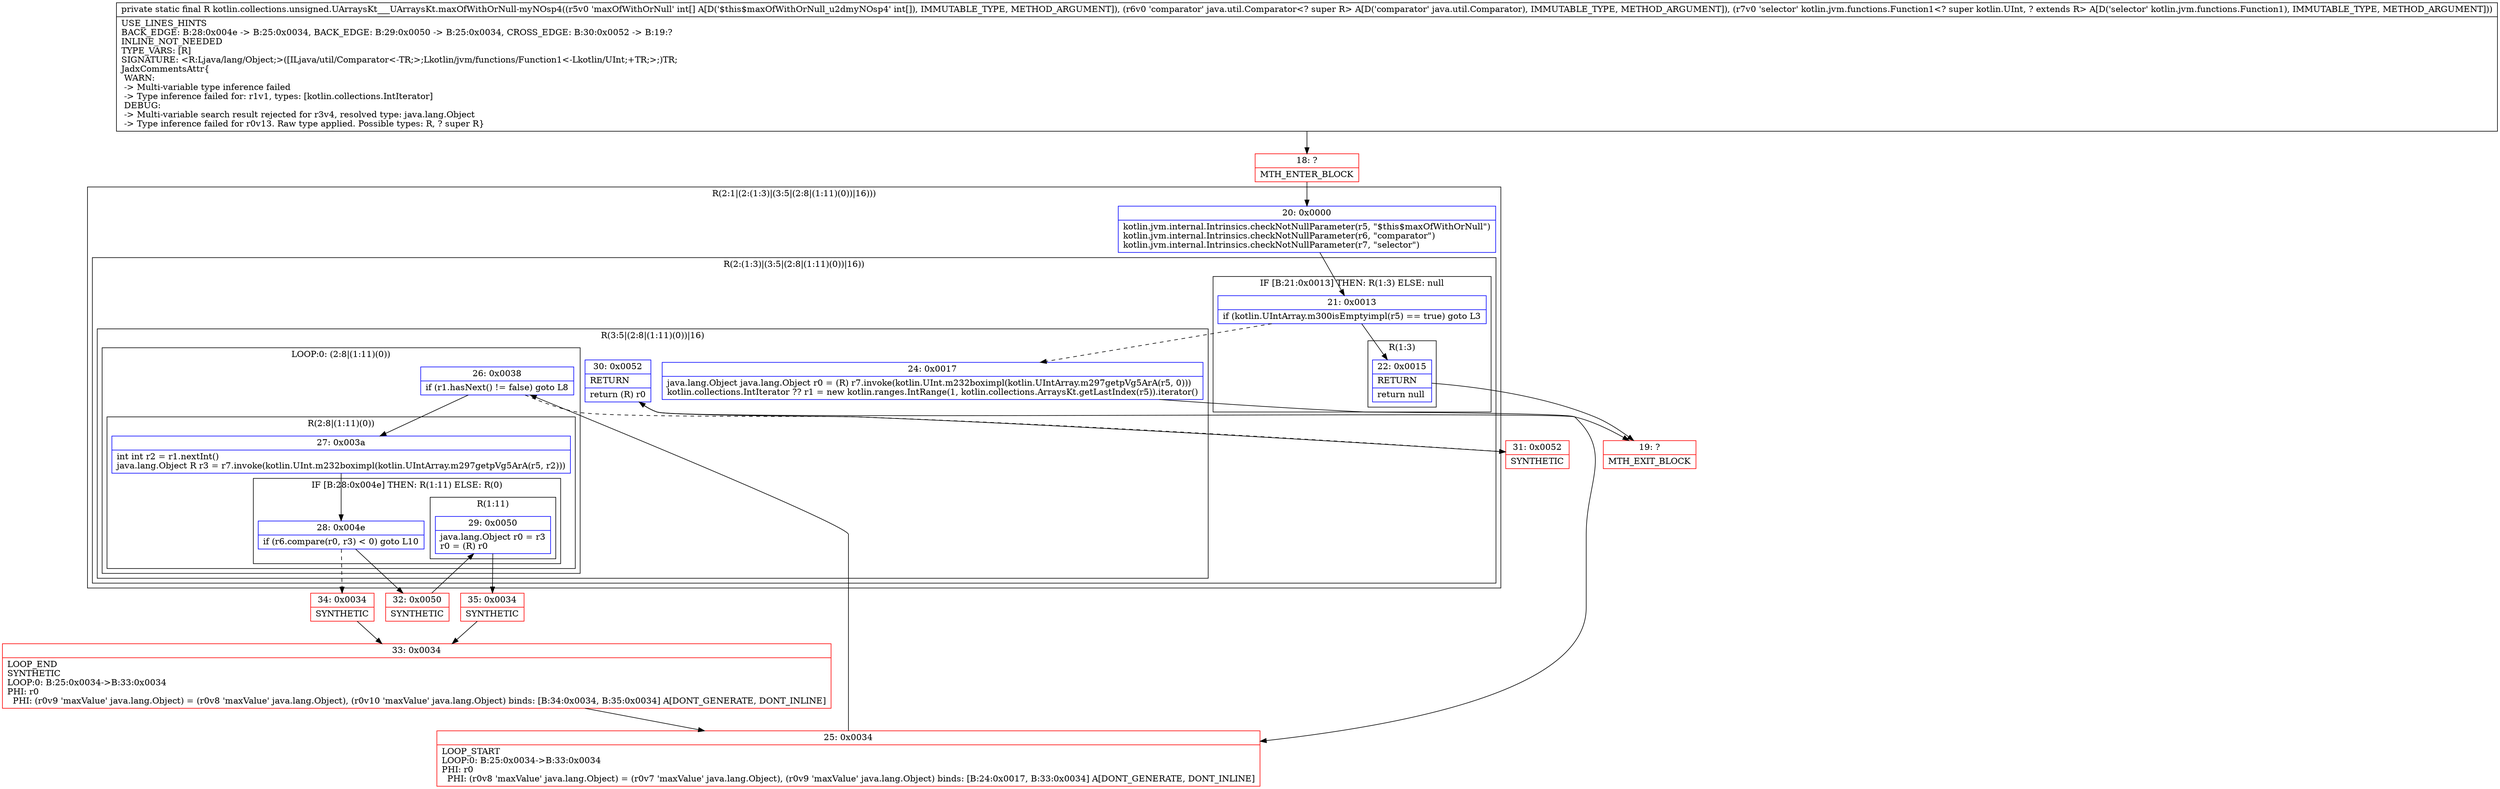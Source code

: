 digraph "CFG forkotlin.collections.unsigned.UArraysKt___UArraysKt.maxOfWithOrNull\-myNOsp4([ILjava\/util\/Comparator;Lkotlin\/jvm\/functions\/Function1;)Ljava\/lang\/Object;" {
subgraph cluster_Region_1342940993 {
label = "R(2:1|(2:(1:3)|(3:5|(2:8|(1:11)(0))|16)))";
node [shape=record,color=blue];
Node_20 [shape=record,label="{20\:\ 0x0000|kotlin.jvm.internal.Intrinsics.checkNotNullParameter(r5, \"$this$maxOfWithOrNull\")\lkotlin.jvm.internal.Intrinsics.checkNotNullParameter(r6, \"comparator\")\lkotlin.jvm.internal.Intrinsics.checkNotNullParameter(r7, \"selector\")\l}"];
subgraph cluster_Region_869380195 {
label = "R(2:(1:3)|(3:5|(2:8|(1:11)(0))|16))";
node [shape=record,color=blue];
subgraph cluster_IfRegion_1985646316 {
label = "IF [B:21:0x0013] THEN: R(1:3) ELSE: null";
node [shape=record,color=blue];
Node_21 [shape=record,label="{21\:\ 0x0013|if (kotlin.UIntArray.m300isEmptyimpl(r5) == true) goto L3\l}"];
subgraph cluster_Region_1107940303 {
label = "R(1:3)";
node [shape=record,color=blue];
Node_22 [shape=record,label="{22\:\ 0x0015|RETURN\l|return null\l}"];
}
}
subgraph cluster_Region_2023055807 {
label = "R(3:5|(2:8|(1:11)(0))|16)";
node [shape=record,color=blue];
Node_24 [shape=record,label="{24\:\ 0x0017|java.lang.Object java.lang.Object r0 = (R) r7.invoke(kotlin.UInt.m232boximpl(kotlin.UIntArray.m297getpVg5ArA(r5, 0)))\lkotlin.collections.IntIterator ?? r1 = new kotlin.ranges.IntRange(1, kotlin.collections.ArraysKt.getLastIndex(r5)).iterator()\l}"];
subgraph cluster_LoopRegion_261820034 {
label = "LOOP:0: (2:8|(1:11)(0))";
node [shape=record,color=blue];
Node_26 [shape=record,label="{26\:\ 0x0038|if (r1.hasNext() != false) goto L8\l}"];
subgraph cluster_Region_1557143127 {
label = "R(2:8|(1:11)(0))";
node [shape=record,color=blue];
Node_27 [shape=record,label="{27\:\ 0x003a|int int r2 = r1.nextInt()\ljava.lang.Object R r3 = r7.invoke(kotlin.UInt.m232boximpl(kotlin.UIntArray.m297getpVg5ArA(r5, r2)))\l}"];
subgraph cluster_IfRegion_962846466 {
label = "IF [B:28:0x004e] THEN: R(1:11) ELSE: R(0)";
node [shape=record,color=blue];
Node_28 [shape=record,label="{28\:\ 0x004e|if (r6.compare(r0, r3) \< 0) goto L10\l}"];
subgraph cluster_Region_1533176086 {
label = "R(1:11)";
node [shape=record,color=blue];
Node_29 [shape=record,label="{29\:\ 0x0050|java.lang.Object r0 = r3\lr0 = (R) r0\l}"];
}
subgraph cluster_Region_1337279840 {
label = "R(0)";
node [shape=record,color=blue];
}
}
}
}
Node_30 [shape=record,label="{30\:\ 0x0052|RETURN\l|return (R) r0\l}"];
}
}
}
Node_18 [shape=record,color=red,label="{18\:\ ?|MTH_ENTER_BLOCK\l}"];
Node_19 [shape=record,color=red,label="{19\:\ ?|MTH_EXIT_BLOCK\l}"];
Node_25 [shape=record,color=red,label="{25\:\ 0x0034|LOOP_START\lLOOP:0: B:25:0x0034\-\>B:33:0x0034\lPHI: r0 \l  PHI: (r0v8 'maxValue' java.lang.Object) = (r0v7 'maxValue' java.lang.Object), (r0v9 'maxValue' java.lang.Object) binds: [B:24:0x0017, B:33:0x0034] A[DONT_GENERATE, DONT_INLINE]\l}"];
Node_32 [shape=record,color=red,label="{32\:\ 0x0050|SYNTHETIC\l}"];
Node_35 [shape=record,color=red,label="{35\:\ 0x0034|SYNTHETIC\l}"];
Node_33 [shape=record,color=red,label="{33\:\ 0x0034|LOOP_END\lSYNTHETIC\lLOOP:0: B:25:0x0034\-\>B:33:0x0034\lPHI: r0 \l  PHI: (r0v9 'maxValue' java.lang.Object) = (r0v8 'maxValue' java.lang.Object), (r0v10 'maxValue' java.lang.Object) binds: [B:34:0x0034, B:35:0x0034] A[DONT_GENERATE, DONT_INLINE]\l}"];
Node_34 [shape=record,color=red,label="{34\:\ 0x0034|SYNTHETIC\l}"];
Node_31 [shape=record,color=red,label="{31\:\ 0x0052|SYNTHETIC\l}"];
MethodNode[shape=record,label="{private static final R kotlin.collections.unsigned.UArraysKt___UArraysKt.maxOfWithOrNull\-myNOsp4((r5v0 'maxOfWithOrNull' int[] A[D('$this$maxOfWithOrNull_u2dmyNOsp4' int[]), IMMUTABLE_TYPE, METHOD_ARGUMENT]), (r6v0 'comparator' java.util.Comparator\<? super R\> A[D('comparator' java.util.Comparator), IMMUTABLE_TYPE, METHOD_ARGUMENT]), (r7v0 'selector' kotlin.jvm.functions.Function1\<? super kotlin.UInt, ? extends R\> A[D('selector' kotlin.jvm.functions.Function1), IMMUTABLE_TYPE, METHOD_ARGUMENT]))  | USE_LINES_HINTS\lBACK_EDGE: B:28:0x004e \-\> B:25:0x0034, BACK_EDGE: B:29:0x0050 \-\> B:25:0x0034, CROSS_EDGE: B:30:0x0052 \-\> B:19:?\lINLINE_NOT_NEEDED\lTYPE_VARS: [R]\lSIGNATURE: \<R:Ljava\/lang\/Object;\>([ILjava\/util\/Comparator\<\-TR;\>;Lkotlin\/jvm\/functions\/Function1\<\-Lkotlin\/UInt;+TR;\>;)TR;\lJadxCommentsAttr\{\l WARN: \l \-\> Multi\-variable type inference failed\l \-\> Type inference failed for: r1v1, types: [kotlin.collections.IntIterator]\l DEBUG: \l \-\> Multi\-variable search result rejected for r3v4, resolved type: java.lang.Object\l \-\> Type inference failed for r0v13. Raw type applied. Possible types: R, ? super R\}\l}"];
MethodNode -> Node_18;Node_20 -> Node_21;
Node_21 -> Node_22;
Node_21 -> Node_24[style=dashed];
Node_22 -> Node_19;
Node_24 -> Node_25;
Node_26 -> Node_27;
Node_26 -> Node_31[style=dashed];
Node_27 -> Node_28;
Node_28 -> Node_32;
Node_28 -> Node_34[style=dashed];
Node_29 -> Node_35;
Node_30 -> Node_19;
Node_18 -> Node_20;
Node_25 -> Node_26;
Node_32 -> Node_29;
Node_35 -> Node_33;
Node_33 -> Node_25;
Node_34 -> Node_33;
Node_31 -> Node_30;
}

